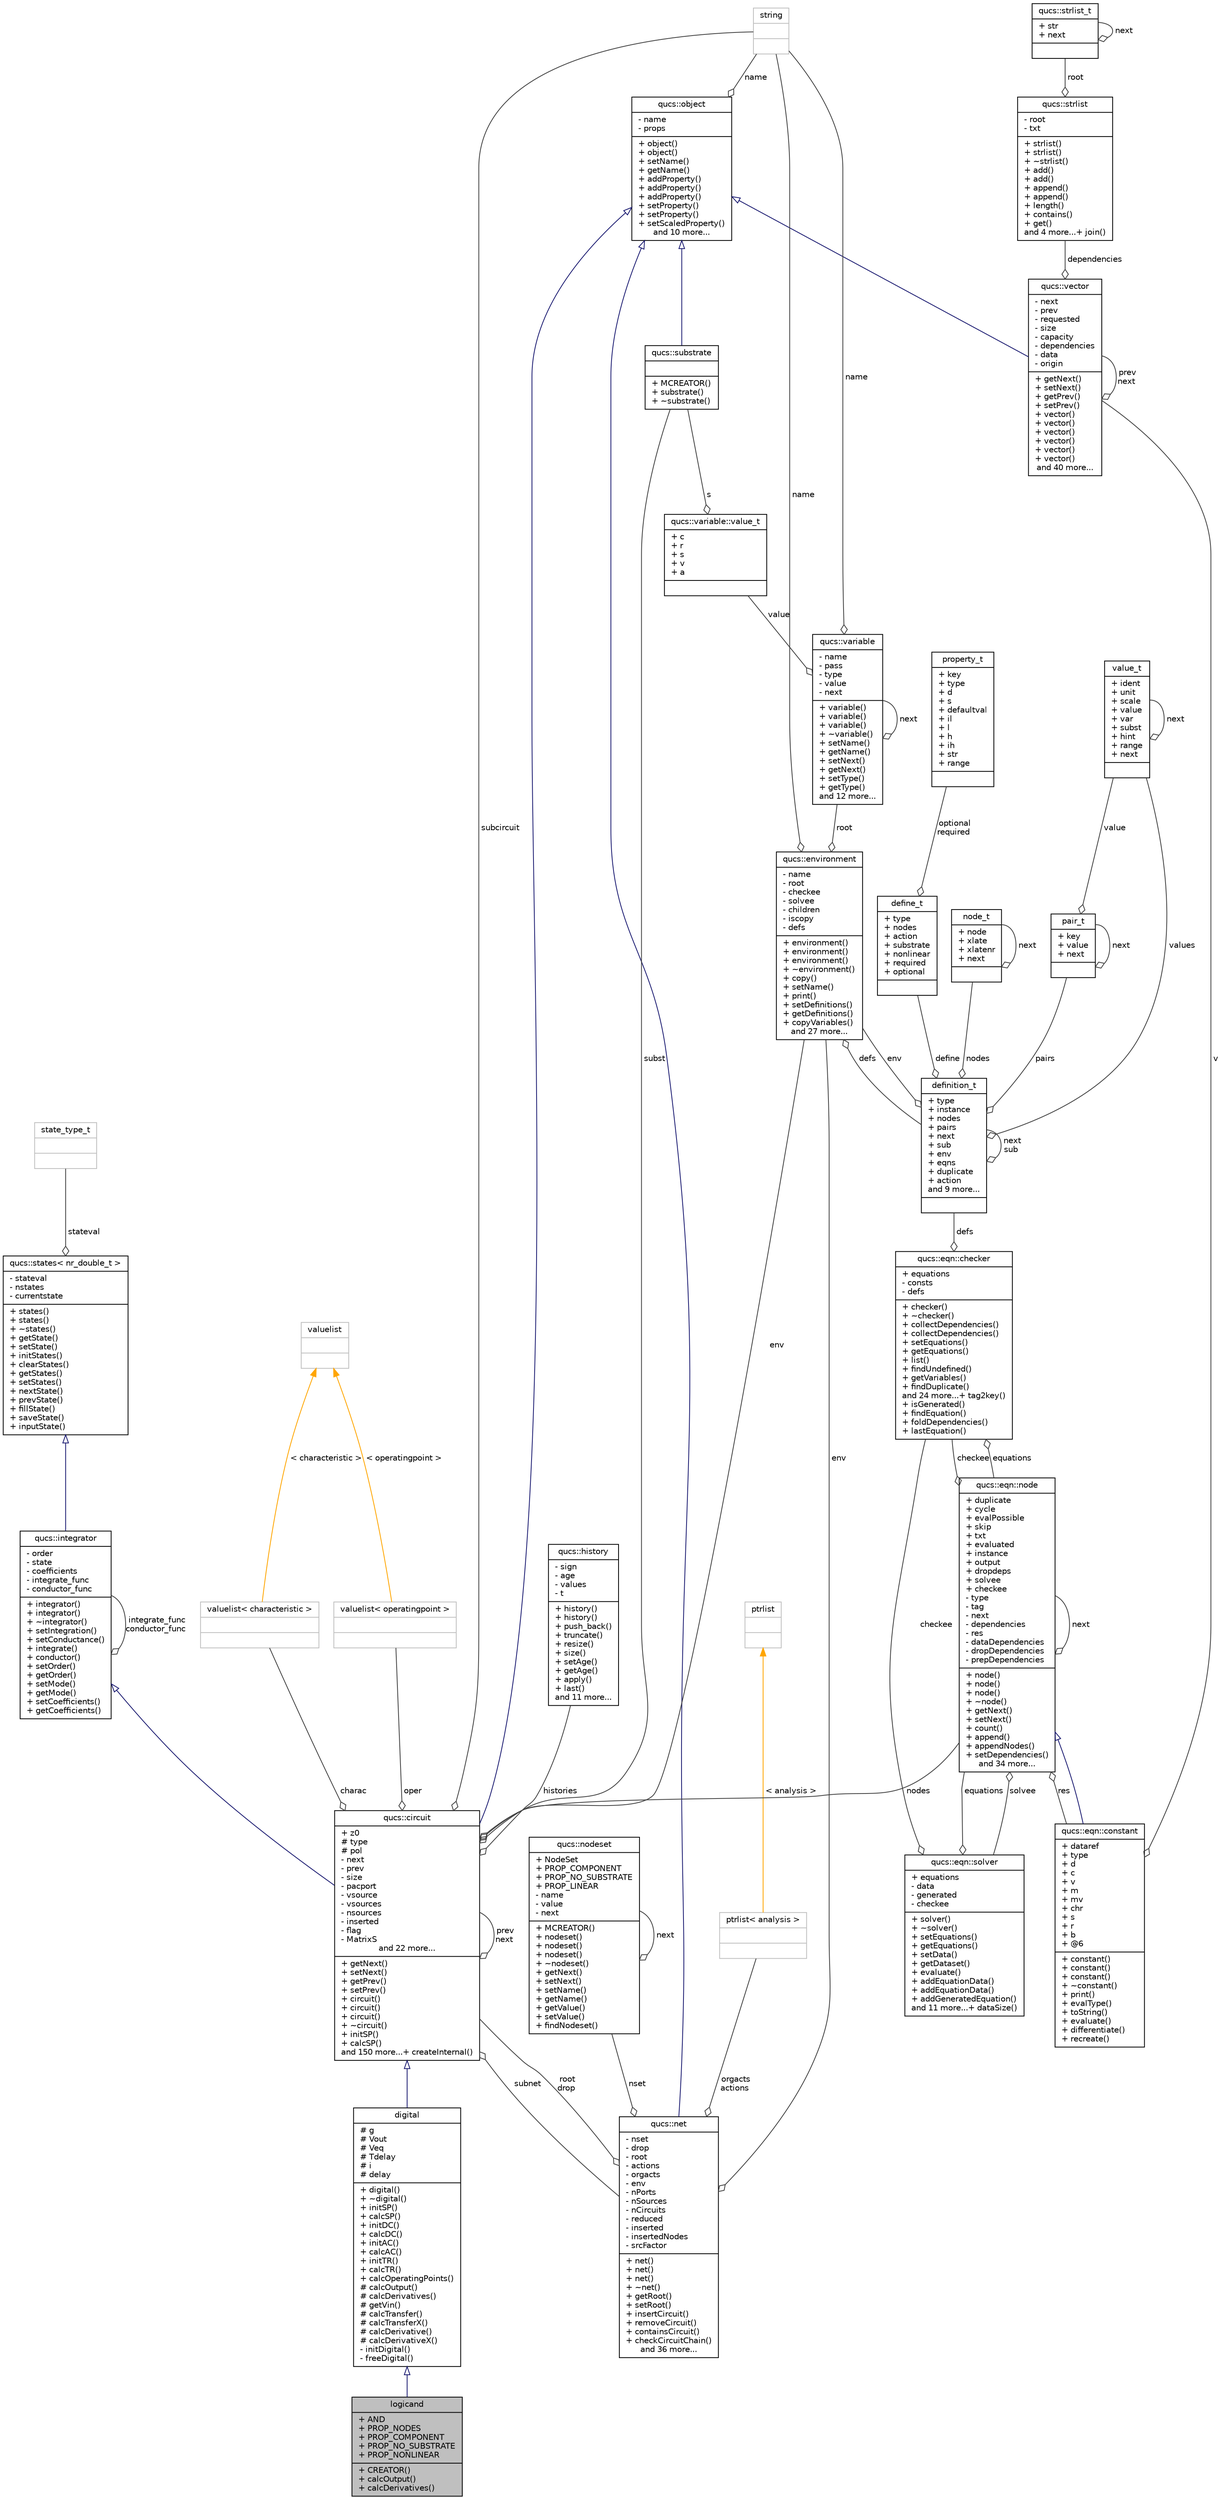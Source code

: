 digraph G
{
  edge [fontname="Helvetica",fontsize="10",labelfontname="Helvetica",labelfontsize="10"];
  node [fontname="Helvetica",fontsize="10",shape=record];
  Node1 [label="{logicand\n|+ AND\l+ PROP_NODES\l+ PROP_COMPONENT\l+ PROP_NO_SUBSTRATE\l+ PROP_NONLINEAR\l|+ CREATOR()\l+ calcOutput()\l+ calcDerivatives()\l}",height=0.2,width=0.4,color="black", fillcolor="grey75", style="filled" fontcolor="black"];
  Node2 -> Node1 [dir="back",color="midnightblue",fontsize="10",style="solid",arrowtail="onormal",fontname="Helvetica"];
  Node2 [label="{digital\n|# g\l# Vout\l# Veq\l# Tdelay\l# i\l# delay\l|+ digital()\l+ ~digital()\l+ initSP()\l+ calcSP()\l+ initDC()\l+ calcDC()\l+ initAC()\l+ calcAC()\l+ initTR()\l+ calcTR()\l+ calcOperatingPoints()\l# calcOutput()\l# calcDerivatives()\l# getVin()\l# calcTransfer()\l# calcTransferX()\l# calcDerivative()\l# calcDerivativeX()\l- initDigital()\l- freeDigital()\l}",height=0.2,width=0.4,color="black", fillcolor="white", style="filled",URL="$classdigital.html"];
  Node3 -> Node2 [dir="back",color="midnightblue",fontsize="10",style="solid",arrowtail="onormal",fontname="Helvetica"];
  Node3 [label="{qucs::circuit\n|+ z0\l# type\l# pol\l- next\l- prev\l- size\l- pacport\l- vsource\l- vsources\l- nsources\l- inserted\l- flag\l- MatrixS\land 22 more...|+ getNext()\l+ setNext()\l+ getPrev()\l+ setPrev()\l+ circuit()\l+ circuit()\l+ circuit()\l+ ~circuit()\l+ initSP()\l+ calcSP()\land 150 more...+ createInternal()\l}",height=0.2,width=0.4,color="black", fillcolor="white", style="filled",URL="$classqucs_1_1circuit.html",tooltip="base class for qucs circuit elements."];
  Node4 -> Node3 [dir="back",color="midnightblue",fontsize="10",style="solid",arrowtail="onormal",fontname="Helvetica"];
  Node4 [label="{qucs::object\n|- name\l- props\l|+ object()\l+ object()\l+ setName()\l+ getName()\l+ addProperty()\l+ addProperty()\l+ addProperty()\l+ setProperty()\l+ setProperty()\l+ setScaledProperty()\land 10 more...}",height=0.2,width=0.4,color="black", fillcolor="white", style="filled",URL="$classqucs_1_1object.html",tooltip="generic object class."];
  Node5 -> Node4 [color="grey25",fontsize="10",style="solid",label=" name" ,arrowhead="odiamond",fontname="Helvetica"];
  Node5 [label="{string\n||}",height=0.2,width=0.4,color="grey75", fillcolor="white", style="filled"];
  Node6 -> Node3 [dir="back",color="midnightblue",fontsize="10",style="solid",arrowtail="onormal",fontname="Helvetica"];
  Node6 [label="{qucs::integrator\n|- order\l- state\l- coefficients\l- integrate_func\l- conductor_func\l|+ integrator()\l+ integrator()\l+ ~integrator()\l+ setIntegration()\l+ setConductance()\l+ integrate()\l+ conductor()\l+ setOrder()\l+ getOrder()\l+ setMode()\l+ getMode()\l+ setCoefficients()\l+ getCoefficients()\l}",height=0.2,width=0.4,color="black", fillcolor="white", style="filled",URL="$classqucs_1_1integrator.html"];
  Node7 -> Node6 [dir="back",color="midnightblue",fontsize="10",style="solid",arrowtail="onormal",fontname="Helvetica"];
  Node7 [label="{qucs::states\< nr_double_t \>\n|- stateval\l- nstates\l- currentstate\l|+ states()\l+ states()\l+ ~states()\l+ getState()\l+ setState()\l+ initStates()\l+ clearStates()\l+ getStates()\l+ setStates()\l+ nextState()\l+ prevState()\l+ fillState()\l+ saveState()\l+ inputState()\l}",height=0.2,width=0.4,color="black", fillcolor="white", style="filled",URL="$classqucs_1_1states.html",tooltip="template class for storing state variables."];
  Node8 -> Node7 [color="grey25",fontsize="10",style="solid",label=" stateval" ,arrowhead="odiamond",fontname="Helvetica"];
  Node8 [label="{state_type_t\n||}",height=0.2,width=0.4,color="grey75", fillcolor="white", style="filled"];
  Node6 -> Node6 [color="grey25",fontsize="10",style="solid",label=" integrate_func\nconductor_func" ,arrowhead="odiamond",fontname="Helvetica"];
  Node3 -> Node3 [color="grey25",fontsize="10",style="solid",label=" prev\nnext" ,arrowhead="odiamond",fontname="Helvetica"];
  Node9 -> Node3 [color="grey25",fontsize="10",style="solid",label=" subnet" ,arrowhead="odiamond",fontname="Helvetica"];
  Node9 [label="{qucs::net\n|- nset\l- drop\l- root\l- actions\l- orgacts\l- env\l- nPorts\l- nSources\l- nCircuits\l- reduced\l- inserted\l- insertedNodes\l- srcFactor\l|+ net()\l+ net()\l+ net()\l+ ~net()\l+ getRoot()\l+ setRoot()\l+ insertCircuit()\l+ removeCircuit()\l+ containsCircuit()\l+ checkCircuitChain()\land 36 more...}",height=0.2,width=0.4,color="black", fillcolor="white", style="filled",URL="$classqucs_1_1net.html"];
  Node4 -> Node9 [dir="back",color="midnightblue",fontsize="10",style="solid",arrowtail="onormal",fontname="Helvetica"];
  Node3 -> Node9 [color="grey25",fontsize="10",style="solid",label=" root\ndrop" ,arrowhead="odiamond",fontname="Helvetica"];
  Node10 -> Node9 [color="grey25",fontsize="10",style="solid",label=" env" ,arrowhead="odiamond",fontname="Helvetica"];
  Node10 [label="{qucs::environment\n|- name\l- root\l- checkee\l- solvee\l- children\l- iscopy\l- defs\l|+ environment()\l+ environment()\l+ environment()\l+ ~environment()\l+ copy()\l+ setName()\l+ print()\l+ setDefinitions()\l+ getDefinitions()\l+ copyVariables()\land 27 more...}",height=0.2,width=0.4,color="black", fillcolor="white", style="filled",URL="$classqucs_1_1environment.html",tooltip="Houses the settings for netlist evaluation."];
  Node11 -> Node10 [color="grey25",fontsize="10",style="solid",label=" defs" ,arrowhead="odiamond",fontname="Helvetica"];
  Node11 [label="{definition_t\n|+ type\l+ instance\l+ nodes\l+ pairs\l+ next\l+ sub\l+ env\l+ eqns\l+ duplicate\l+ action\land 9 more...|}",height=0.2,width=0.4,color="black", fillcolor="white", style="filled",URL="$structdefinition__t.html"];
  Node10 -> Node11 [color="grey25",fontsize="10",style="solid",label=" env" ,arrowhead="odiamond",fontname="Helvetica"];
  Node12 -> Node11 [color="grey25",fontsize="10",style="solid",label=" nodes" ,arrowhead="odiamond",fontname="Helvetica"];
  Node12 [label="{node_t\n|+ node\l+ xlate\l+ xlatenr\l+ next\l|}",height=0.2,width=0.4,color="black", fillcolor="white", style="filled",URL="$structnode__t.html"];
  Node12 -> Node12 [color="grey25",fontsize="10",style="solid",label=" next" ,arrowhead="odiamond",fontname="Helvetica"];
  Node11 -> Node11 [color="grey25",fontsize="10",style="solid",label=" next\nsub" ,arrowhead="odiamond",fontname="Helvetica"];
  Node13 -> Node11 [color="grey25",fontsize="10",style="solid",label=" values" ,arrowhead="odiamond",fontname="Helvetica"];
  Node13 [label="{value_t\n|+ ident\l+ unit\l+ scale\l+ value\l+ var\l+ subst\l+ hint\l+ range\l+ next\l|}",height=0.2,width=0.4,color="black", fillcolor="white", style="filled",URL="$structvalue__t.html"];
  Node13 -> Node13 [color="grey25",fontsize="10",style="solid",label=" next" ,arrowhead="odiamond",fontname="Helvetica"];
  Node14 -> Node11 [color="grey25",fontsize="10",style="solid",label=" pairs" ,arrowhead="odiamond",fontname="Helvetica"];
  Node14 [label="{pair_t\n|+ key\l+ value\l+ next\l|}",height=0.2,width=0.4,color="black", fillcolor="white", style="filled",URL="$structpair__t.html"];
  Node13 -> Node14 [color="grey25",fontsize="10",style="solid",label=" value" ,arrowhead="odiamond",fontname="Helvetica"];
  Node14 -> Node14 [color="grey25",fontsize="10",style="solid",label=" next" ,arrowhead="odiamond",fontname="Helvetica"];
  Node15 -> Node11 [color="grey25",fontsize="10",style="solid",label=" define" ,arrowhead="odiamond",fontname="Helvetica"];
  Node15 [label="{define_t\n|+ type\l+ nodes\l+ action\l+ substrate\l+ nonlinear\l+ required\l+ optional\l|}",height=0.2,width=0.4,color="black", fillcolor="white", style="filled",URL="$structdefine__t.html"];
  Node16 -> Node15 [color="grey25",fontsize="10",style="solid",label=" optional\nrequired" ,arrowhead="odiamond",fontname="Helvetica"];
  Node16 [label="{property_t\n|+ key\l+ type\l+ d\l+ s\l+ defaultval\l+ il\l+ l\l+ h\l+ ih\l+ str\l+ range\l|}",height=0.2,width=0.4,color="black", fillcolor="white", style="filled",URL="$structproperty__t.html"];
  Node5 -> Node10 [color="grey25",fontsize="10",style="solid",label=" name" ,arrowhead="odiamond",fontname="Helvetica"];
  Node17 -> Node10 [color="grey25",fontsize="10",style="solid",label=" root" ,arrowhead="odiamond",fontname="Helvetica"];
  Node17 [label="{qucs::variable\n|- name\l- pass\l- type\l- value\l- next\l|+ variable()\l+ variable()\l+ variable()\l+ ~variable()\l+ setName()\l+ getName()\l+ setNext()\l+ getNext()\l+ setType()\l+ getType()\land 12 more...}",height=0.2,width=0.4,color="black", fillcolor="white", style="filled",URL="$classqucs_1_1variable.html"];
  Node5 -> Node17 [color="grey25",fontsize="10",style="solid",label=" name" ,arrowhead="odiamond",fontname="Helvetica"];
  Node18 -> Node17 [color="grey25",fontsize="10",style="solid",label=" value" ,arrowhead="odiamond",fontname="Helvetica"];
  Node18 [label="{qucs::variable::value_t\n|+ c\l+ r\l+ s\l+ v\l+ a\l|}",height=0.2,width=0.4,color="black", fillcolor="white", style="filled",URL="$unionqucs_1_1variable_1_1value__t.html"];
  Node19 -> Node18 [color="grey25",fontsize="10",style="solid",label=" s" ,arrowhead="odiamond",fontname="Helvetica"];
  Node19 [label="{qucs::substrate\n||+ MCREATOR()\l+ substrate()\l+ ~substrate()\l}",height=0.2,width=0.4,color="black", fillcolor="white", style="filled",URL="$classqucs_1_1substrate.html"];
  Node4 -> Node19 [dir="back",color="midnightblue",fontsize="10",style="solid",arrowtail="onormal",fontname="Helvetica"];
  Node17 -> Node17 [color="grey25",fontsize="10",style="solid",label=" next" ,arrowhead="odiamond",fontname="Helvetica"];
  Node20 -> Node9 [color="grey25",fontsize="10",style="solid",label=" orgacts\nactions" ,arrowhead="odiamond",fontname="Helvetica"];
  Node20 [label="{ptrlist\< analysis \>\n||}",height=0.2,width=0.4,color="grey75", fillcolor="white", style="filled"];
  Node21 -> Node20 [dir="back",color="orange",fontsize="10",style="solid",label=" \< analysis \>" ,fontname="Helvetica"];
  Node21 [label="{ptrlist\n||}",height=0.2,width=0.4,color="grey75", fillcolor="white", style="filled"];
  Node22 -> Node9 [color="grey25",fontsize="10",style="solid",label=" nset" ,arrowhead="odiamond",fontname="Helvetica"];
  Node22 [label="{qucs::nodeset\n|+ NodeSet\l+ PROP_COMPONENT\l+ PROP_NO_SUBSTRATE\l+ PROP_LINEAR\l- name\l- value\l- next\l|+ MCREATOR()\l+ nodeset()\l+ nodeset()\l+ nodeset()\l+ ~nodeset()\l+ getNext()\l+ setNext()\l+ setName()\l+ getName()\l+ getValue()\l+ setValue()\l+ findNodeset()\l}",height=0.2,width=0.4,color="black", fillcolor="white", style="filled",URL="$structqucs_1_1nodeset.html"];
  Node22 -> Node22 [color="grey25",fontsize="10",style="solid",label=" next" ,arrowhead="odiamond",fontname="Helvetica"];
  Node23 -> Node3 [color="grey25",fontsize="10",style="solid",label=" histories" ,arrowhead="odiamond",fontname="Helvetica"];
  Node23 [label="{qucs::history\n|- sign\l- age\l- values\l- t\l|+ history()\l+ history()\l+ push_back()\l+ truncate()\l+ resize()\l+ size()\l+ setAge()\l+ getAge()\l+ apply()\l+ last()\land 11 more...}",height=0.2,width=0.4,color="black", fillcolor="white", style="filled",URL="$classqucs_1_1history.html"];
  Node19 -> Node3 [color="grey25",fontsize="10",style="solid",label=" subst" ,arrowhead="odiamond",fontname="Helvetica"];
  Node10 -> Node3 [color="grey25",fontsize="10",style="solid",label=" env" ,arrowhead="odiamond",fontname="Helvetica"];
  Node24 -> Node3 [color="grey25",fontsize="10",style="solid",label=" nodes" ,arrowhead="odiamond",fontname="Helvetica"];
  Node24 [label="{qucs::eqn::node\n|+ duplicate\l+ cycle\l+ evalPossible\l+ skip\l+ txt\l+ evaluated\l+ instance\l+ output\l+ dropdeps\l+ solvee\l+ checkee\l- type\l- tag\l- next\l- dependencies\l- res\l- dataDependencies\l- dropDependencies\l- prepDependencies\l|+ node()\l+ node()\l+ node()\l+ ~node()\l+ getNext()\l+ setNext()\l+ count()\l+ append()\l+ appendNodes()\l+ setDependencies()\land 34 more...}",height=0.2,width=0.4,color="black", fillcolor="white", style="filled",URL="$classqucs_1_1eqn_1_1node.html"];
  Node25 -> Node24 [color="grey25",fontsize="10",style="solid",label=" checkee" ,arrowhead="odiamond",fontname="Helvetica"];
  Node25 [label="{qucs::eqn::checker\n|+ equations\l- consts\l- defs\l|+ checker()\l+ ~checker()\l+ collectDependencies()\l+ collectDependencies()\l+ setEquations()\l+ getEquations()\l+ list()\l+ findUndefined()\l+ getVariables()\l+ findDuplicate()\land 24 more...+ tag2key()\l+ isGenerated()\l+ findEquation()\l+ foldDependencies()\l+ lastEquation()\l}",height=0.2,width=0.4,color="black", fillcolor="white", style="filled",URL="$classqucs_1_1eqn_1_1checker.html"];
  Node11 -> Node25 [color="grey25",fontsize="10",style="solid",label=" defs" ,arrowhead="odiamond",fontname="Helvetica"];
  Node24 -> Node25 [color="grey25",fontsize="10",style="solid",label=" equations" ,arrowhead="odiamond",fontname="Helvetica"];
  Node24 -> Node24 [color="grey25",fontsize="10",style="solid",label=" next" ,arrowhead="odiamond",fontname="Helvetica"];
  Node26 -> Node24 [color="grey25",fontsize="10",style="solid",label=" res" ,arrowhead="odiamond",fontname="Helvetica"];
  Node26 [label="{qucs::eqn::constant\n|+ dataref\l+ type\l+ d\l+ c\l+ v\l+ m\l+ mv\l+ chr\l+ s\l+ r\l+ b\l+ @6\l|+ constant()\l+ constant()\l+ constant()\l+ ~constant()\l+ print()\l+ evalType()\l+ toString()\l+ evaluate()\l+ differentiate()\l+ recreate()\l}",height=0.2,width=0.4,color="black", fillcolor="white", style="filled",URL="$classqucs_1_1eqn_1_1constant.html"];
  Node24 -> Node26 [dir="back",color="midnightblue",fontsize="10",style="solid",arrowtail="onormal",fontname="Helvetica"];
  Node27 -> Node26 [color="grey25",fontsize="10",style="solid",label=" v" ,arrowhead="odiamond",fontname="Helvetica"];
  Node27 [label="{qucs::vector\n|- next\l- prev\l- requested\l- size\l- capacity\l- dependencies\l- data\l- origin\l|+ getNext()\l+ setNext()\l+ getPrev()\l+ setPrev()\l+ vector()\l+ vector()\l+ vector()\l+ vector()\l+ vector()\l+ vector()\land 40 more...}",height=0.2,width=0.4,color="black", fillcolor="white", style="filled",URL="$classqucs_1_1vector.html"];
  Node4 -> Node27 [dir="back",color="midnightblue",fontsize="10",style="solid",arrowtail="onormal",fontname="Helvetica"];
  Node28 -> Node27 [color="grey25",fontsize="10",style="solid",label=" dependencies" ,arrowhead="odiamond",fontname="Helvetica"];
  Node28 [label="{qucs::strlist\n|- root\l- txt\l|+ strlist()\l+ strlist()\l+ ~strlist()\l+ add()\l+ add()\l+ append()\l+ append()\l+ length()\l+ contains()\l+ get()\land 4 more...+ join()\l}",height=0.2,width=0.4,color="black", fillcolor="white", style="filled",URL="$classqucs_1_1strlist.html"];
  Node29 -> Node28 [color="grey25",fontsize="10",style="solid",label=" root" ,arrowhead="odiamond",fontname="Helvetica"];
  Node29 [label="{qucs::strlist_t\n|+ str\l+ next\l|}",height=0.2,width=0.4,color="black", fillcolor="white", style="filled",URL="$structqucs_1_1strlist__t.html"];
  Node29 -> Node29 [color="grey25",fontsize="10",style="solid",label=" next" ,arrowhead="odiamond",fontname="Helvetica"];
  Node27 -> Node27 [color="grey25",fontsize="10",style="solid",label=" prev\nnext" ,arrowhead="odiamond",fontname="Helvetica"];
  Node30 -> Node24 [color="grey25",fontsize="10",style="solid",label=" solvee" ,arrowhead="odiamond",fontname="Helvetica"];
  Node30 [label="{qucs::eqn::solver\n|+ equations\l- data\l- generated\l- checkee\l|+ solver()\l+ ~solver()\l+ setEquations()\l+ getEquations()\l+ setData()\l+ getDataset()\l+ evaluate()\l+ addEquationData()\l+ addEquationData()\l+ addGeneratedEquation()\land 11 more...+ dataSize()\l}",height=0.2,width=0.4,color="black", fillcolor="white", style="filled",URL="$classqucs_1_1eqn_1_1solver.html"];
  Node25 -> Node30 [color="grey25",fontsize="10",style="solid",label=" checkee" ,arrowhead="odiamond",fontname="Helvetica"];
  Node24 -> Node30 [color="grey25",fontsize="10",style="solid",label=" equations" ,arrowhead="odiamond",fontname="Helvetica"];
  Node5 -> Node3 [color="grey25",fontsize="10",style="solid",label=" subcircuit" ,arrowhead="odiamond",fontname="Helvetica"];
  Node31 -> Node3 [color="grey25",fontsize="10",style="solid",label=" charac" ,arrowhead="odiamond",fontname="Helvetica"];
  Node31 [label="{valuelist\< characteristic \>\n||}",height=0.2,width=0.4,color="grey75", fillcolor="white", style="filled"];
  Node32 -> Node31 [dir="back",color="orange",fontsize="10",style="solid",label=" \< characteristic \>" ,fontname="Helvetica"];
  Node32 [label="{valuelist\n||}",height=0.2,width=0.4,color="grey75", fillcolor="white", style="filled"];
  Node33 -> Node3 [color="grey25",fontsize="10",style="solid",label=" oper" ,arrowhead="odiamond",fontname="Helvetica"];
  Node33 [label="{valuelist\< operatingpoint \>\n||}",height=0.2,width=0.4,color="grey75", fillcolor="white", style="filled"];
  Node32 -> Node33 [dir="back",color="orange",fontsize="10",style="solid",label=" \< operatingpoint \>" ,fontname="Helvetica"];
}
